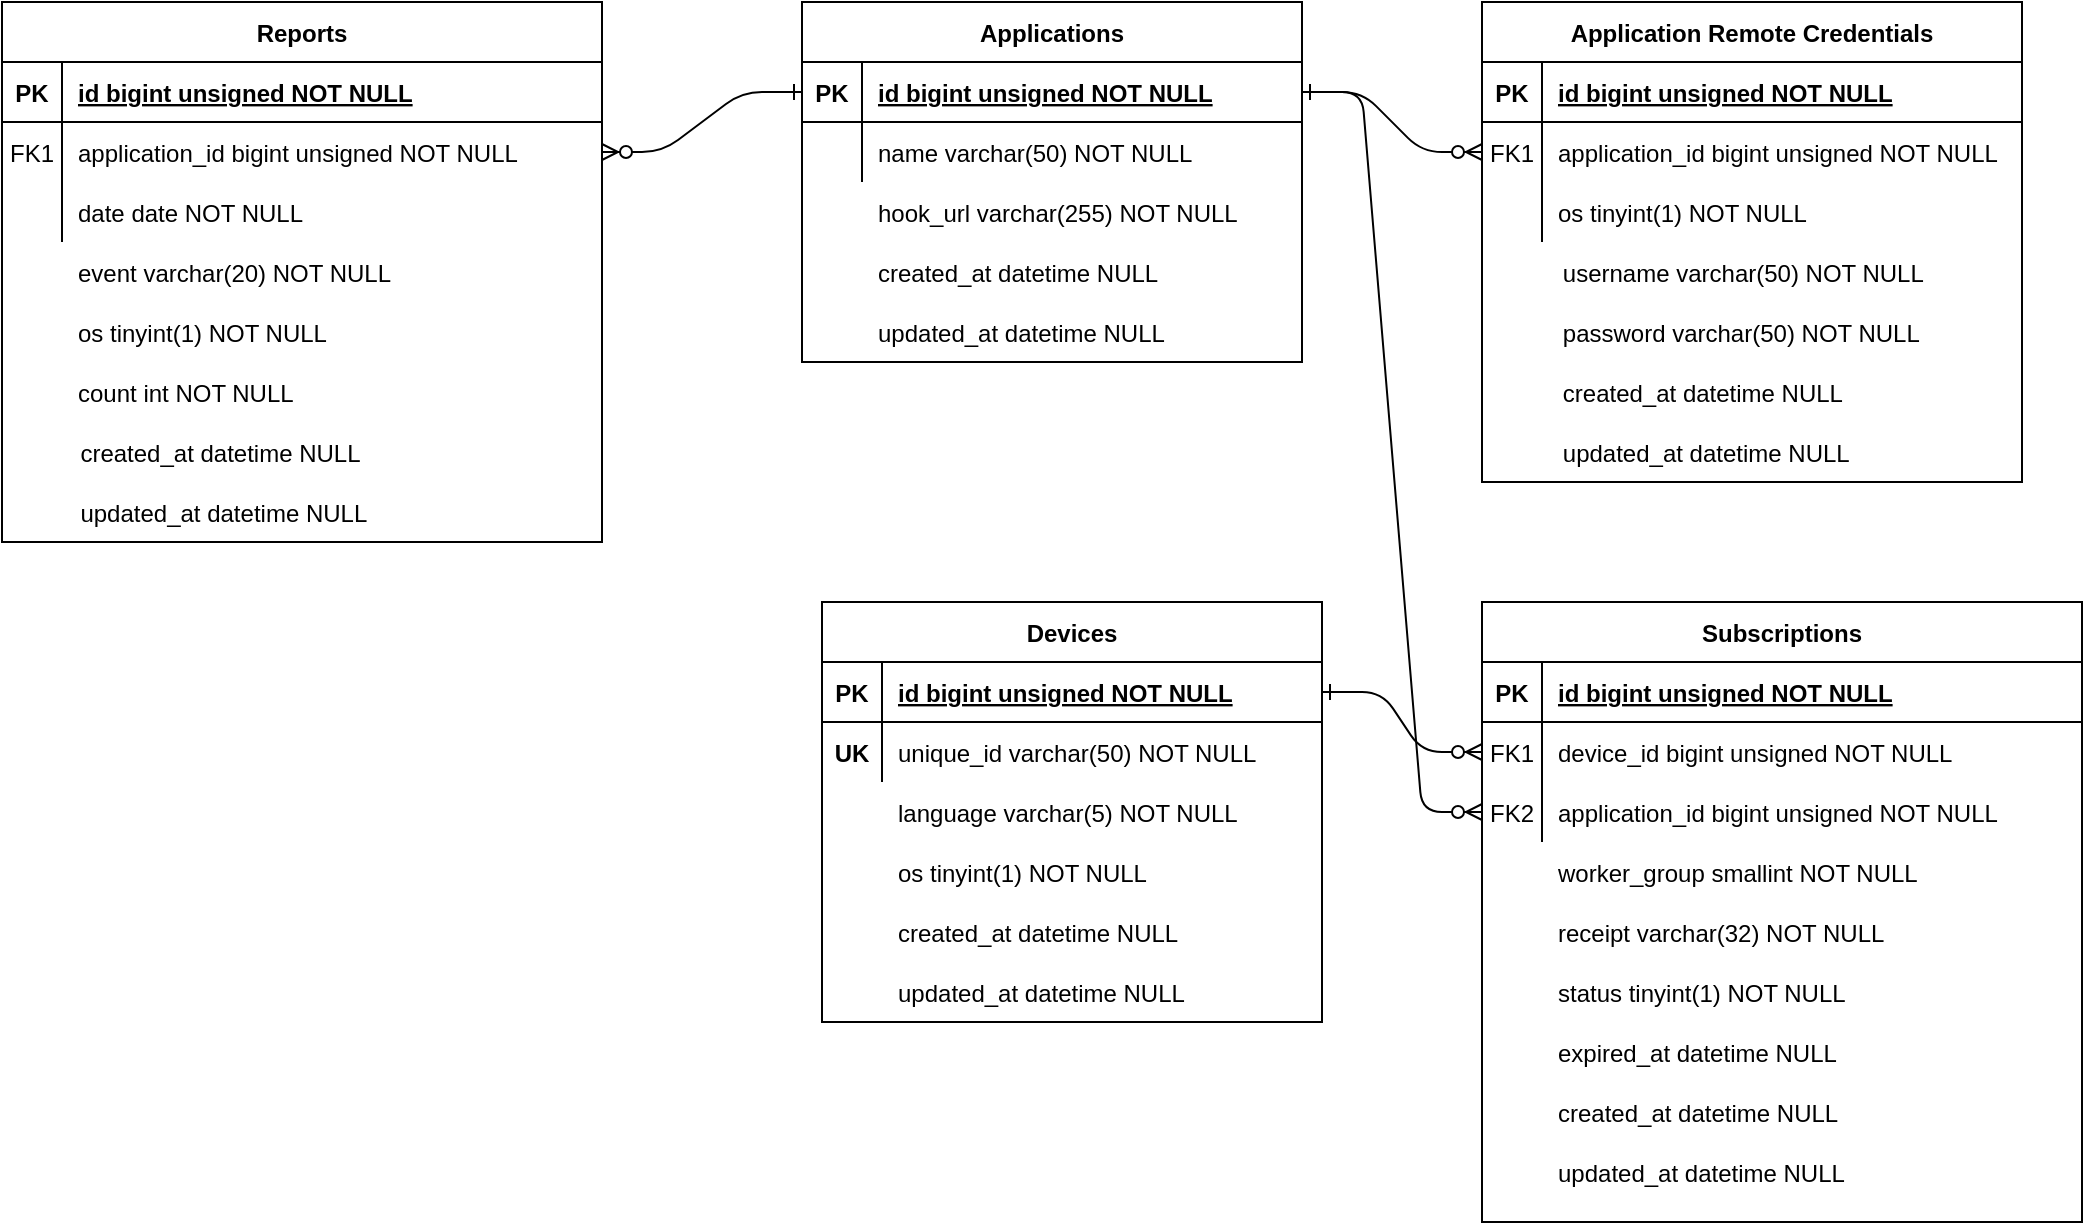 <mxfile version="15.9.4" type="device"><diagram id="R2lEEEUBdFMjLlhIrx00" name="Page-1"><mxGraphModel dx="2297" dy="825" grid="1" gridSize="10" guides="1" tooltips="1" connect="1" arrows="1" fold="1" page="1" pageScale="1" pageWidth="850" pageHeight="1100" math="0" shadow="0" extFonts="Permanent Marker^https://fonts.googleapis.com/css?family=Permanent+Marker"><root><mxCell id="0"/><mxCell id="1" parent="0"/><mxCell id="7fboyR9mxoGcOpLltyyV-25" value="" style="group" parent="1" vertex="1" connectable="0"><mxGeometry x="120" y="510" width="250" height="210" as="geometry"/></mxCell><mxCell id="7fboyR9mxoGcOpLltyyV-3" value="Devices" style="shape=table;startSize=30;container=1;collapsible=1;childLayout=tableLayout;fixedRows=1;rowLines=0;fontStyle=1;align=center;resizeLast=1;" parent="7fboyR9mxoGcOpLltyyV-25" vertex="1"><mxGeometry width="250" height="210" as="geometry"/></mxCell><mxCell id="7fboyR9mxoGcOpLltyyV-4" value="" style="shape=partialRectangle;collapsible=0;dropTarget=0;pointerEvents=0;fillColor=none;points=[[0,0.5],[1,0.5]];portConstraint=eastwest;top=0;left=0;right=0;bottom=1;" parent="7fboyR9mxoGcOpLltyyV-3" vertex="1"><mxGeometry y="30" width="250" height="30" as="geometry"/></mxCell><mxCell id="7fboyR9mxoGcOpLltyyV-5" value="PK" style="shape=partialRectangle;overflow=hidden;connectable=0;fillColor=none;top=0;left=0;bottom=0;right=0;fontStyle=1;" parent="7fboyR9mxoGcOpLltyyV-4" vertex="1"><mxGeometry width="30" height="30" as="geometry"><mxRectangle width="30" height="30" as="alternateBounds"/></mxGeometry></mxCell><mxCell id="7fboyR9mxoGcOpLltyyV-6" value="id bigint unsigned NOT NULL " style="shape=partialRectangle;overflow=hidden;connectable=0;fillColor=none;top=0;left=0;bottom=0;right=0;align=left;spacingLeft=6;fontStyle=5;" parent="7fboyR9mxoGcOpLltyyV-4" vertex="1"><mxGeometry x="30" width="220" height="30" as="geometry"><mxRectangle width="220" height="30" as="alternateBounds"/></mxGeometry></mxCell><mxCell id="7fboyR9mxoGcOpLltyyV-7" value="" style="shape=partialRectangle;collapsible=0;dropTarget=0;pointerEvents=0;fillColor=none;points=[[0,0.5],[1,0.5]];portConstraint=eastwest;top=0;left=0;right=0;bottom=0;" parent="7fboyR9mxoGcOpLltyyV-3" vertex="1"><mxGeometry y="60" width="250" height="30" as="geometry"/></mxCell><mxCell id="7fboyR9mxoGcOpLltyyV-8" value="" style="shape=partialRectangle;overflow=hidden;connectable=0;fillColor=none;top=0;left=0;bottom=0;right=0;" parent="7fboyR9mxoGcOpLltyyV-7" vertex="1"><mxGeometry width="30" height="30" as="geometry"><mxRectangle width="30" height="30" as="alternateBounds"/></mxGeometry></mxCell><mxCell id="7fboyR9mxoGcOpLltyyV-9" value="unique_id varchar(50) NOT NULL" style="shape=partialRectangle;overflow=hidden;connectable=0;fillColor=none;top=0;left=0;bottom=0;right=0;align=left;spacingLeft=6;" parent="7fboyR9mxoGcOpLltyyV-7" vertex="1"><mxGeometry x="30" width="220" height="30" as="geometry"><mxRectangle width="220" height="30" as="alternateBounds"/></mxGeometry></mxCell><mxCell id="7fboyR9mxoGcOpLltyyV-10" value="language varchar(5) NOT NULL" style="shape=partialRectangle;overflow=hidden;connectable=0;fillColor=none;top=0;left=0;bottom=0;right=0;align=left;spacingLeft=6;" parent="7fboyR9mxoGcOpLltyyV-25" vertex="1"><mxGeometry x="30" y="90" width="220" height="30" as="geometry"><mxRectangle width="220" height="30" as="alternateBounds"/></mxGeometry></mxCell><mxCell id="7fboyR9mxoGcOpLltyyV-11" value="os tinyint(1) NOT NULL" style="shape=partialRectangle;overflow=hidden;connectable=0;fillColor=none;top=0;left=0;bottom=0;right=0;align=left;spacingLeft=6;" parent="7fboyR9mxoGcOpLltyyV-25" vertex="1"><mxGeometry x="30" y="120" width="220" height="30" as="geometry"><mxRectangle width="220" height="30" as="alternateBounds"/></mxGeometry></mxCell><mxCell id="7fboyR9mxoGcOpLltyyV-12" value="created_at datetime NULL" style="shape=partialRectangle;overflow=hidden;connectable=0;fillColor=none;top=0;left=0;bottom=0;right=0;align=left;spacingLeft=6;" parent="7fboyR9mxoGcOpLltyyV-25" vertex="1"><mxGeometry x="30" y="150" width="220" height="30" as="geometry"><mxRectangle width="220" height="30" as="alternateBounds"/></mxGeometry></mxCell><mxCell id="7fboyR9mxoGcOpLltyyV-13" value="updated_at datetime NULL" style="shape=partialRectangle;overflow=hidden;connectable=0;fillColor=none;top=0;left=0;bottom=0;right=0;align=left;spacingLeft=6;" parent="7fboyR9mxoGcOpLltyyV-25" vertex="1"><mxGeometry x="30" y="180" width="220" height="30" as="geometry"><mxRectangle width="220" height="30" as="alternateBounds"/></mxGeometry></mxCell><mxCell id="xgxe5LBOrO2u0sWejZMU-2" value="UK" style="shape=partialRectangle;overflow=hidden;connectable=0;fillColor=none;top=0;left=0;bottom=0;right=0;fontStyle=1;" vertex="1" parent="7fboyR9mxoGcOpLltyyV-25"><mxGeometry y="60" width="30" height="30" as="geometry"><mxRectangle width="30" height="30" as="alternateBounds"/></mxGeometry></mxCell><mxCell id="7fboyR9mxoGcOpLltyyV-26" value="" style="group" parent="1" vertex="1" connectable="0"><mxGeometry x="110" y="210" width="250" height="180" as="geometry"/></mxCell><mxCell id="C-vyLk0tnHw3VtMMgP7b-23" value="Applications" style="shape=table;startSize=30;container=1;collapsible=1;childLayout=tableLayout;fixedRows=1;rowLines=0;fontStyle=1;align=center;resizeLast=1;" parent="7fboyR9mxoGcOpLltyyV-26" vertex="1"><mxGeometry width="250" height="180" as="geometry"/></mxCell><mxCell id="C-vyLk0tnHw3VtMMgP7b-24" value="" style="shape=partialRectangle;collapsible=0;dropTarget=0;pointerEvents=0;fillColor=none;points=[[0,0.5],[1,0.5]];portConstraint=eastwest;top=0;left=0;right=0;bottom=1;" parent="C-vyLk0tnHw3VtMMgP7b-23" vertex="1"><mxGeometry y="30" width="250" height="30" as="geometry"/></mxCell><mxCell id="C-vyLk0tnHw3VtMMgP7b-25" value="PK" style="shape=partialRectangle;overflow=hidden;connectable=0;fillColor=none;top=0;left=0;bottom=0;right=0;fontStyle=1;" parent="C-vyLk0tnHw3VtMMgP7b-24" vertex="1"><mxGeometry width="30" height="30" as="geometry"><mxRectangle width="30" height="30" as="alternateBounds"/></mxGeometry></mxCell><mxCell id="C-vyLk0tnHw3VtMMgP7b-26" value="id bigint unsigned NOT NULL " style="shape=partialRectangle;overflow=hidden;connectable=0;fillColor=none;top=0;left=0;bottom=0;right=0;align=left;spacingLeft=6;fontStyle=5;" parent="C-vyLk0tnHw3VtMMgP7b-24" vertex="1"><mxGeometry x="30" width="220" height="30" as="geometry"><mxRectangle width="220" height="30" as="alternateBounds"/></mxGeometry></mxCell><mxCell id="C-vyLk0tnHw3VtMMgP7b-27" value="" style="shape=partialRectangle;collapsible=0;dropTarget=0;pointerEvents=0;fillColor=none;points=[[0,0.5],[1,0.5]];portConstraint=eastwest;top=0;left=0;right=0;bottom=0;" parent="C-vyLk0tnHw3VtMMgP7b-23" vertex="1"><mxGeometry y="60" width="250" height="30" as="geometry"/></mxCell><mxCell id="C-vyLk0tnHw3VtMMgP7b-28" value="" style="shape=partialRectangle;overflow=hidden;connectable=0;fillColor=none;top=0;left=0;bottom=0;right=0;" parent="C-vyLk0tnHw3VtMMgP7b-27" vertex="1"><mxGeometry width="30" height="30" as="geometry"><mxRectangle width="30" height="30" as="alternateBounds"/></mxGeometry></mxCell><mxCell id="C-vyLk0tnHw3VtMMgP7b-29" value="name varchar(50) NOT NULL" style="shape=partialRectangle;overflow=hidden;connectable=0;fillColor=none;top=0;left=0;bottom=0;right=0;align=left;spacingLeft=6;" parent="C-vyLk0tnHw3VtMMgP7b-27" vertex="1"><mxGeometry x="30" width="220" height="30" as="geometry"><mxRectangle width="220" height="30" as="alternateBounds"/></mxGeometry></mxCell><mxCell id="7fboyR9mxoGcOpLltyyV-1" value="created_at datetime NULL" style="shape=partialRectangle;overflow=hidden;connectable=0;fillColor=none;top=0;left=0;bottom=0;right=0;align=left;spacingLeft=6;" parent="7fboyR9mxoGcOpLltyyV-26" vertex="1"><mxGeometry x="30" y="120" width="220" height="30" as="geometry"><mxRectangle width="220" height="30" as="alternateBounds"/></mxGeometry></mxCell><mxCell id="7fboyR9mxoGcOpLltyyV-2" value="updated_at datetime NULL" style="shape=partialRectangle;overflow=hidden;connectable=0;fillColor=none;top=0;left=0;bottom=0;right=0;align=left;spacingLeft=6;" parent="7fboyR9mxoGcOpLltyyV-26" vertex="1"><mxGeometry x="30" y="150" width="220" height="30" as="geometry"><mxRectangle width="220" height="30" as="alternateBounds"/></mxGeometry></mxCell><mxCell id="xgxe5LBOrO2u0sWejZMU-1" value="hook_url varchar(255) NOT NULL" style="shape=partialRectangle;overflow=hidden;connectable=0;fillColor=none;top=0;left=0;bottom=0;right=0;align=left;spacingLeft=6;" vertex="1" parent="7fboyR9mxoGcOpLltyyV-26"><mxGeometry x="30" y="90" width="220" height="30" as="geometry"><mxRectangle width="220" height="30" as="alternateBounds"/></mxGeometry></mxCell><mxCell id="7fboyR9mxoGcOpLltyyV-47" value="" style="group" parent="1" vertex="1" connectable="0"><mxGeometry x="450" y="210" width="270" height="240" as="geometry"/></mxCell><mxCell id="7fboyR9mxoGcOpLltyyV-48" value="Application Remote Credentials" style="shape=table;startSize=30;container=1;collapsible=1;childLayout=tableLayout;fixedRows=1;rowLines=0;fontStyle=1;align=center;resizeLast=1;" parent="7fboyR9mxoGcOpLltyyV-47" vertex="1"><mxGeometry width="270" height="240" as="geometry"/></mxCell><mxCell id="7fboyR9mxoGcOpLltyyV-49" value="" style="shape=partialRectangle;collapsible=0;dropTarget=0;pointerEvents=0;fillColor=none;points=[[0,0.5],[1,0.5]];portConstraint=eastwest;top=0;left=0;right=0;bottom=1;" parent="7fboyR9mxoGcOpLltyyV-48" vertex="1"><mxGeometry y="30" width="270" height="30" as="geometry"/></mxCell><mxCell id="7fboyR9mxoGcOpLltyyV-50" value="PK" style="shape=partialRectangle;overflow=hidden;connectable=0;fillColor=none;top=0;left=0;bottom=0;right=0;fontStyle=1;" parent="7fboyR9mxoGcOpLltyyV-49" vertex="1"><mxGeometry width="30" height="30" as="geometry"><mxRectangle width="30" height="30" as="alternateBounds"/></mxGeometry></mxCell><mxCell id="7fboyR9mxoGcOpLltyyV-51" value="id bigint unsigned NOT NULL " style="shape=partialRectangle;overflow=hidden;connectable=0;fillColor=none;top=0;left=0;bottom=0;right=0;align=left;spacingLeft=6;fontStyle=5;" parent="7fboyR9mxoGcOpLltyyV-49" vertex="1"><mxGeometry x="30" width="240" height="30" as="geometry"><mxRectangle width="240" height="30" as="alternateBounds"/></mxGeometry></mxCell><mxCell id="7fboyR9mxoGcOpLltyyV-52" value="" style="shape=partialRectangle;collapsible=0;dropTarget=0;pointerEvents=0;fillColor=none;points=[[0,0.5],[1,0.5]];portConstraint=eastwest;top=0;left=0;right=0;bottom=0;" parent="7fboyR9mxoGcOpLltyyV-48" vertex="1"><mxGeometry y="60" width="270" height="30" as="geometry"/></mxCell><mxCell id="7fboyR9mxoGcOpLltyyV-53" value="FK1" style="shape=partialRectangle;overflow=hidden;connectable=0;fillColor=none;top=0;left=0;bottom=0;right=0;" parent="7fboyR9mxoGcOpLltyyV-52" vertex="1"><mxGeometry width="30" height="30" as="geometry"><mxRectangle width="30" height="30" as="alternateBounds"/></mxGeometry></mxCell><mxCell id="7fboyR9mxoGcOpLltyyV-54" value="application_id bigint unsigned NOT NULL" style="shape=partialRectangle;overflow=hidden;connectable=0;fillColor=none;top=0;left=0;bottom=0;right=0;align=left;spacingLeft=6;" parent="7fboyR9mxoGcOpLltyyV-52" vertex="1"><mxGeometry x="30" width="240" height="30" as="geometry"><mxRectangle width="240" height="30" as="alternateBounds"/></mxGeometry></mxCell><mxCell id="7fboyR9mxoGcOpLltyyV-55" value="" style="shape=partialRectangle;collapsible=0;dropTarget=0;pointerEvents=0;fillColor=none;points=[[0,0.5],[1,0.5]];portConstraint=eastwest;top=0;left=0;right=0;bottom=0;" parent="7fboyR9mxoGcOpLltyyV-48" vertex="1"><mxGeometry y="90" width="270" height="30" as="geometry"/></mxCell><mxCell id="7fboyR9mxoGcOpLltyyV-56" value="" style="shape=partialRectangle;overflow=hidden;connectable=0;fillColor=none;top=0;left=0;bottom=0;right=0;" parent="7fboyR9mxoGcOpLltyyV-55" vertex="1"><mxGeometry width="30" height="30" as="geometry"><mxRectangle width="30" height="30" as="alternateBounds"/></mxGeometry></mxCell><mxCell id="7fboyR9mxoGcOpLltyyV-57" value="os tinyint(1) NOT NULL" style="shape=partialRectangle;overflow=hidden;connectable=0;fillColor=none;top=0;left=0;bottom=0;right=0;align=left;spacingLeft=6;" parent="7fboyR9mxoGcOpLltyyV-55" vertex="1"><mxGeometry x="30" width="240" height="30" as="geometry"><mxRectangle width="240" height="30" as="alternateBounds"/></mxGeometry></mxCell><mxCell id="7fboyR9mxoGcOpLltyyV-58" value="username varchar(50) NOT NULL" style="shape=partialRectangle;overflow=hidden;connectable=0;fillColor=none;top=0;left=0;bottom=0;right=0;align=left;spacingLeft=6;" parent="7fboyR9mxoGcOpLltyyV-47" vertex="1"><mxGeometry x="32.4" y="120" width="237.6" height="30" as="geometry"><mxRectangle width="220" height="30" as="alternateBounds"/></mxGeometry></mxCell><mxCell id="7fboyR9mxoGcOpLltyyV-59" value="password varchar(50) NOT NULL" style="shape=partialRectangle;overflow=hidden;connectable=0;fillColor=none;top=0;left=0;bottom=0;right=0;align=left;spacingLeft=6;" parent="7fboyR9mxoGcOpLltyyV-47" vertex="1"><mxGeometry x="32.4" y="150" width="237.6" height="30" as="geometry"><mxRectangle width="220" height="30" as="alternateBounds"/></mxGeometry></mxCell><mxCell id="7fboyR9mxoGcOpLltyyV-60" value="created_at datetime NULL" style="shape=partialRectangle;overflow=hidden;connectable=0;fillColor=none;top=0;left=0;bottom=0;right=0;align=left;spacingLeft=6;" parent="7fboyR9mxoGcOpLltyyV-47" vertex="1"><mxGeometry x="32.4" y="180" width="237.6" height="30" as="geometry"><mxRectangle width="220" height="30" as="alternateBounds"/></mxGeometry></mxCell><mxCell id="7fboyR9mxoGcOpLltyyV-61" value="updated_at datetime NULL" style="shape=partialRectangle;overflow=hidden;connectable=0;fillColor=none;top=0;left=0;bottom=0;right=0;align=left;spacingLeft=6;" parent="7fboyR9mxoGcOpLltyyV-47" vertex="1"><mxGeometry x="32.4" y="210" width="237.6" height="30" as="geometry"><mxRectangle width="220" height="30" as="alternateBounds"/></mxGeometry></mxCell><mxCell id="7fboyR9mxoGcOpLltyyV-73" value="" style="edgeStyle=entityRelationEdgeStyle;endArrow=ERzeroToMany;startArrow=ERone;endFill=1;startFill=0;entryX=0;entryY=0.5;entryDx=0;entryDy=0;exitX=1;exitY=0.5;exitDx=0;exitDy=0;" parent="1" source="C-vyLk0tnHw3VtMMgP7b-24" target="7fboyR9mxoGcOpLltyyV-52" edge="1"><mxGeometry width="100" height="100" relative="1" as="geometry"><mxPoint x="20" y="230" as="sourcePoint"/><mxPoint x="120" y="460" as="targetPoint"/></mxGeometry></mxCell><mxCell id="xgxe5LBOrO2u0sWejZMU-6" value="" style="edgeStyle=entityRelationEdgeStyle;endArrow=ERzeroToMany;startArrow=ERone;endFill=1;startFill=0;entryX=0;entryY=0.5;entryDx=0;entryDy=0;exitX=1;exitY=0.5;exitDx=0;exitDy=0;" edge="1" parent="1" source="7fboyR9mxoGcOpLltyyV-4" target="7fboyR9mxoGcOpLltyyV-33"><mxGeometry width="100" height="100" relative="1" as="geometry"><mxPoint x="370" y="265" as="sourcePoint"/><mxPoint x="460" y="205" as="targetPoint"/></mxGeometry></mxCell><mxCell id="xgxe5LBOrO2u0sWejZMU-7" value="" style="edgeStyle=entityRelationEdgeStyle;endArrow=ERzeroToMany;startArrow=ERone;endFill=1;startFill=0;entryX=0;entryY=0.5;entryDx=0;entryDy=0;exitX=1;exitY=0.5;exitDx=0;exitDy=0;" edge="1" parent="1" source="C-vyLk0tnHw3VtMMgP7b-24" target="7fboyR9mxoGcOpLltyyV-36"><mxGeometry width="100" height="100" relative="1" as="geometry"><mxPoint x="370" y="495" as="sourcePoint"/><mxPoint x="460" y="515" as="targetPoint"/></mxGeometry></mxCell><mxCell id="xgxe5LBOrO2u0sWejZMU-19" value="" style="group" vertex="1" connectable="0" parent="1"><mxGeometry x="450" y="510" width="300" height="310" as="geometry"/></mxCell><mxCell id="7fboyR9mxoGcOpLltyyV-29" value="Subscriptions" style="shape=table;startSize=30;container=1;collapsible=1;childLayout=tableLayout;fixedRows=1;rowLines=0;fontStyle=1;align=center;resizeLast=1;" parent="xgxe5LBOrO2u0sWejZMU-19" vertex="1"><mxGeometry width="300" height="310" as="geometry"/></mxCell><mxCell id="7fboyR9mxoGcOpLltyyV-30" value="" style="shape=partialRectangle;collapsible=0;dropTarget=0;pointerEvents=0;fillColor=none;points=[[0,0.5],[1,0.5]];portConstraint=eastwest;top=0;left=0;right=0;bottom=1;" parent="7fboyR9mxoGcOpLltyyV-29" vertex="1"><mxGeometry y="30" width="300" height="30" as="geometry"/></mxCell><mxCell id="7fboyR9mxoGcOpLltyyV-31" value="PK" style="shape=partialRectangle;overflow=hidden;connectable=0;fillColor=none;top=0;left=0;bottom=0;right=0;fontStyle=1;" parent="7fboyR9mxoGcOpLltyyV-30" vertex="1"><mxGeometry width="30" height="30" as="geometry"><mxRectangle width="30" height="30" as="alternateBounds"/></mxGeometry></mxCell><mxCell id="7fboyR9mxoGcOpLltyyV-32" value="id bigint unsigned NOT NULL " style="shape=partialRectangle;overflow=hidden;connectable=0;fillColor=none;top=0;left=0;bottom=0;right=0;align=left;spacingLeft=6;fontStyle=5;" parent="7fboyR9mxoGcOpLltyyV-30" vertex="1"><mxGeometry x="30" width="270" height="30" as="geometry"><mxRectangle width="270" height="30" as="alternateBounds"/></mxGeometry></mxCell><mxCell id="7fboyR9mxoGcOpLltyyV-33" value="" style="shape=partialRectangle;collapsible=0;dropTarget=0;pointerEvents=0;fillColor=none;points=[[0,0.5],[1,0.5]];portConstraint=eastwest;top=0;left=0;right=0;bottom=0;" parent="7fboyR9mxoGcOpLltyyV-29" vertex="1"><mxGeometry y="60" width="300" height="30" as="geometry"/></mxCell><mxCell id="7fboyR9mxoGcOpLltyyV-34" value="FK1" style="shape=partialRectangle;overflow=hidden;connectable=0;fillColor=none;top=0;left=0;bottom=0;right=0;" parent="7fboyR9mxoGcOpLltyyV-33" vertex="1"><mxGeometry width="30" height="30" as="geometry"><mxRectangle width="30" height="30" as="alternateBounds"/></mxGeometry></mxCell><mxCell id="7fboyR9mxoGcOpLltyyV-35" value="device_id bigint unsigned NOT NULL" style="shape=partialRectangle;overflow=hidden;connectable=0;fillColor=none;top=0;left=0;bottom=0;right=0;align=left;spacingLeft=6;" parent="7fboyR9mxoGcOpLltyyV-33" vertex="1"><mxGeometry x="30" width="270" height="30" as="geometry"><mxRectangle width="270" height="30" as="alternateBounds"/></mxGeometry></mxCell><mxCell id="7fboyR9mxoGcOpLltyyV-36" value="" style="shape=partialRectangle;collapsible=0;dropTarget=0;pointerEvents=0;fillColor=none;points=[[0,0.5],[1,0.5]];portConstraint=eastwest;top=0;left=0;right=0;bottom=0;" parent="7fboyR9mxoGcOpLltyyV-29" vertex="1"><mxGeometry y="90" width="300" height="30" as="geometry"/></mxCell><mxCell id="7fboyR9mxoGcOpLltyyV-37" value="" style="shape=partialRectangle;overflow=hidden;connectable=0;fillColor=none;top=0;left=0;bottom=0;right=0;" parent="7fboyR9mxoGcOpLltyyV-36" vertex="1"><mxGeometry width="30" height="30" as="geometry"><mxRectangle width="30" height="30" as="alternateBounds"/></mxGeometry></mxCell><mxCell id="7fboyR9mxoGcOpLltyyV-38" value="application_id bigint unsigned NOT NULL" style="shape=partialRectangle;overflow=hidden;connectable=0;fillColor=none;top=0;left=0;bottom=0;right=0;align=left;spacingLeft=6;" parent="7fboyR9mxoGcOpLltyyV-36" vertex="1"><mxGeometry x="30" width="270" height="30" as="geometry"><mxRectangle width="270" height="30" as="alternateBounds"/></mxGeometry></mxCell><mxCell id="7fboyR9mxoGcOpLltyyV-41" value="status tinyint(1) NOT NULL" style="shape=partialRectangle;overflow=hidden;connectable=0;fillColor=none;top=0;left=0;bottom=0;right=0;align=left;spacingLeft=6;" parent="xgxe5LBOrO2u0sWejZMU-19" vertex="1"><mxGeometry x="30" y="180" width="220" height="30" as="geometry"><mxRectangle width="220" height="30" as="alternateBounds"/></mxGeometry></mxCell><mxCell id="7fboyR9mxoGcOpLltyyV-42" value="expired_at datetime NULL" style="shape=partialRectangle;overflow=hidden;connectable=0;fillColor=none;top=0;left=0;bottom=0;right=0;align=left;spacingLeft=6;" parent="xgxe5LBOrO2u0sWejZMU-19" vertex="1"><mxGeometry x="30" y="210" width="220" height="30" as="geometry"><mxRectangle width="220" height="30" as="alternateBounds"/></mxGeometry></mxCell><mxCell id="7fboyR9mxoGcOpLltyyV-43" value="created_at datetime NULL" style="shape=partialRectangle;overflow=hidden;connectable=0;fillColor=none;top=0;left=0;bottom=0;right=0;align=left;spacingLeft=6;" parent="xgxe5LBOrO2u0sWejZMU-19" vertex="1"><mxGeometry x="30" y="240" width="220" height="30" as="geometry"><mxRectangle width="220" height="30" as="alternateBounds"/></mxGeometry></mxCell><mxCell id="7fboyR9mxoGcOpLltyyV-44" value="updated_at datetime NULL" style="shape=partialRectangle;overflow=hidden;connectable=0;fillColor=none;top=0;left=0;bottom=0;right=0;align=left;spacingLeft=6;" parent="xgxe5LBOrO2u0sWejZMU-19" vertex="1"><mxGeometry x="30" y="270" width="220" height="30" as="geometry"><mxRectangle width="220" height="30" as="alternateBounds"/></mxGeometry></mxCell><mxCell id="xgxe5LBOrO2u0sWejZMU-3" value="worker_group smallint NOT NULL" style="shape=partialRectangle;overflow=hidden;connectable=0;fillColor=none;top=0;left=0;bottom=0;right=0;align=left;spacingLeft=6;" vertex="1" parent="xgxe5LBOrO2u0sWejZMU-19"><mxGeometry x="30" y="120" width="220" height="30" as="geometry"><mxRectangle width="220" height="30" as="alternateBounds"/></mxGeometry></mxCell><mxCell id="xgxe5LBOrO2u0sWejZMU-4" value="receipt varchar(32) NOT NULL" style="shape=partialRectangle;overflow=hidden;connectable=0;fillColor=none;top=0;left=0;bottom=0;right=0;align=left;spacingLeft=6;" vertex="1" parent="xgxe5LBOrO2u0sWejZMU-19"><mxGeometry x="30" y="150" width="220" height="30" as="geometry"><mxRectangle width="220" height="30" as="alternateBounds"/></mxGeometry></mxCell><mxCell id="xgxe5LBOrO2u0sWejZMU-8" value="FK2" style="shape=partialRectangle;overflow=hidden;connectable=0;fillColor=none;top=0;left=0;bottom=0;right=0;" vertex="1" parent="xgxe5LBOrO2u0sWejZMU-19"><mxGeometry y="90" width="30" height="30" as="geometry"><mxRectangle width="30" height="30" as="alternateBounds"/></mxGeometry></mxCell><mxCell id="xgxe5LBOrO2u0sWejZMU-25" value="" style="edgeStyle=entityRelationEdgeStyle;endArrow=ERzeroToMany;startArrow=ERone;endFill=1;startFill=0;entryX=1;entryY=0.5;entryDx=0;entryDy=0;exitX=0;exitY=0.5;exitDx=0;exitDy=0;" edge="1" parent="1" source="C-vyLk0tnHw3VtMMgP7b-24" target="xgxe5LBOrO2u0sWejZMU-13"><mxGeometry width="100" height="100" relative="1" as="geometry"><mxPoint x="370" y="265.0" as="sourcePoint"/><mxPoint x="460" y="545" as="targetPoint"/></mxGeometry></mxCell><mxCell id="xgxe5LBOrO2u0sWejZMU-26" value="" style="group" vertex="1" connectable="0" parent="1"><mxGeometry x="-290" y="210" width="300" height="270" as="geometry"/></mxCell><mxCell id="xgxe5LBOrO2u0sWejZMU-9" value="Reports" style="shape=table;startSize=30;container=1;collapsible=1;childLayout=tableLayout;fixedRows=1;rowLines=0;fontStyle=1;align=center;resizeLast=1;" vertex="1" parent="xgxe5LBOrO2u0sWejZMU-26"><mxGeometry width="300" height="270" as="geometry"/></mxCell><mxCell id="xgxe5LBOrO2u0sWejZMU-10" value="" style="shape=partialRectangle;collapsible=0;dropTarget=0;pointerEvents=0;fillColor=none;points=[[0,0.5],[1,0.5]];portConstraint=eastwest;top=0;left=0;right=0;bottom=1;" vertex="1" parent="xgxe5LBOrO2u0sWejZMU-9"><mxGeometry y="30" width="300" height="30" as="geometry"/></mxCell><mxCell id="xgxe5LBOrO2u0sWejZMU-11" value="PK" style="shape=partialRectangle;overflow=hidden;connectable=0;fillColor=none;top=0;left=0;bottom=0;right=0;fontStyle=1;" vertex="1" parent="xgxe5LBOrO2u0sWejZMU-10"><mxGeometry width="30" height="30" as="geometry"><mxRectangle width="30" height="30" as="alternateBounds"/></mxGeometry></mxCell><mxCell id="xgxe5LBOrO2u0sWejZMU-12" value="id bigint unsigned NOT NULL " style="shape=partialRectangle;overflow=hidden;connectable=0;fillColor=none;top=0;left=0;bottom=0;right=0;align=left;spacingLeft=6;fontStyle=5;" vertex="1" parent="xgxe5LBOrO2u0sWejZMU-10"><mxGeometry x="30" width="270" height="30" as="geometry"><mxRectangle width="270" height="30" as="alternateBounds"/></mxGeometry></mxCell><mxCell id="xgxe5LBOrO2u0sWejZMU-13" value="" style="shape=partialRectangle;collapsible=0;dropTarget=0;pointerEvents=0;fillColor=none;points=[[0,0.5],[1,0.5]];portConstraint=eastwest;top=0;left=0;right=0;bottom=0;" vertex="1" parent="xgxe5LBOrO2u0sWejZMU-9"><mxGeometry y="60" width="300" height="30" as="geometry"/></mxCell><mxCell id="xgxe5LBOrO2u0sWejZMU-14" value="FK1" style="shape=partialRectangle;overflow=hidden;connectable=0;fillColor=none;top=0;left=0;bottom=0;right=0;" vertex="1" parent="xgxe5LBOrO2u0sWejZMU-13"><mxGeometry width="30" height="30" as="geometry"><mxRectangle width="30" height="30" as="alternateBounds"/></mxGeometry></mxCell><mxCell id="xgxe5LBOrO2u0sWejZMU-15" value="application_id bigint unsigned NOT NULL" style="shape=partialRectangle;overflow=hidden;connectable=0;fillColor=none;top=0;left=0;bottom=0;right=0;align=left;spacingLeft=6;" vertex="1" parent="xgxe5LBOrO2u0sWejZMU-13"><mxGeometry x="30" width="270" height="30" as="geometry"><mxRectangle width="270" height="30" as="alternateBounds"/></mxGeometry></mxCell><mxCell id="xgxe5LBOrO2u0sWejZMU-16" value="" style="shape=partialRectangle;collapsible=0;dropTarget=0;pointerEvents=0;fillColor=none;points=[[0,0.5],[1,0.5]];portConstraint=eastwest;top=0;left=0;right=0;bottom=0;" vertex="1" parent="xgxe5LBOrO2u0sWejZMU-9"><mxGeometry y="90" width="300" height="30" as="geometry"/></mxCell><mxCell id="xgxe5LBOrO2u0sWejZMU-17" value="" style="shape=partialRectangle;overflow=hidden;connectable=0;fillColor=none;top=0;left=0;bottom=0;right=0;" vertex="1" parent="xgxe5LBOrO2u0sWejZMU-16"><mxGeometry width="30" height="30" as="geometry"><mxRectangle width="30" height="30" as="alternateBounds"/></mxGeometry></mxCell><mxCell id="xgxe5LBOrO2u0sWejZMU-18" value="date date NOT NULL" style="shape=partialRectangle;overflow=hidden;connectable=0;fillColor=none;top=0;left=0;bottom=0;right=0;align=left;spacingLeft=6;" vertex="1" parent="xgxe5LBOrO2u0sWejZMU-16"><mxGeometry x="30" width="270" height="30" as="geometry"><mxRectangle width="270" height="30" as="alternateBounds"/></mxGeometry></mxCell><mxCell id="xgxe5LBOrO2u0sWejZMU-20" value="event varchar(20) NOT NULL" style="shape=partialRectangle;overflow=hidden;connectable=0;fillColor=none;top=0;left=0;bottom=0;right=0;align=left;spacingLeft=6;" vertex="1" parent="xgxe5LBOrO2u0sWejZMU-26"><mxGeometry x="30" y="120" width="270" height="30" as="geometry"><mxRectangle width="270" height="30" as="alternateBounds"/></mxGeometry></mxCell><mxCell id="xgxe5LBOrO2u0sWejZMU-21" value="os tinyint(1) NOT NULL" style="shape=partialRectangle;overflow=hidden;connectable=0;fillColor=none;top=0;left=0;bottom=0;right=0;align=left;spacingLeft=6;" vertex="1" parent="xgxe5LBOrO2u0sWejZMU-26"><mxGeometry x="30" y="150" width="270" height="30" as="geometry"><mxRectangle width="270" height="30" as="alternateBounds"/></mxGeometry></mxCell><mxCell id="xgxe5LBOrO2u0sWejZMU-22" value="count int NOT NULL" style="shape=partialRectangle;overflow=hidden;connectable=0;fillColor=none;top=0;left=0;bottom=0;right=0;align=left;spacingLeft=6;" vertex="1" parent="xgxe5LBOrO2u0sWejZMU-26"><mxGeometry x="30" y="180" width="270" height="30" as="geometry"><mxRectangle width="270" height="30" as="alternateBounds"/></mxGeometry></mxCell><mxCell id="xgxe5LBOrO2u0sWejZMU-23" value="created_at datetime NULL" style="shape=partialRectangle;overflow=hidden;connectable=0;fillColor=none;top=0;left=0;bottom=0;right=0;align=left;spacingLeft=6;" vertex="1" parent="xgxe5LBOrO2u0sWejZMU-26"><mxGeometry x="31.2" y="210" width="237.6" height="30" as="geometry"><mxRectangle width="220" height="30" as="alternateBounds"/></mxGeometry></mxCell><mxCell id="xgxe5LBOrO2u0sWejZMU-24" value="updated_at datetime NULL" style="shape=partialRectangle;overflow=hidden;connectable=0;fillColor=none;top=0;left=0;bottom=0;right=0;align=left;spacingLeft=6;" vertex="1" parent="xgxe5LBOrO2u0sWejZMU-26"><mxGeometry x="31.2" y="240" width="237.6" height="30" as="geometry"><mxRectangle width="220" height="30" as="alternateBounds"/></mxGeometry></mxCell></root></mxGraphModel></diagram></mxfile>